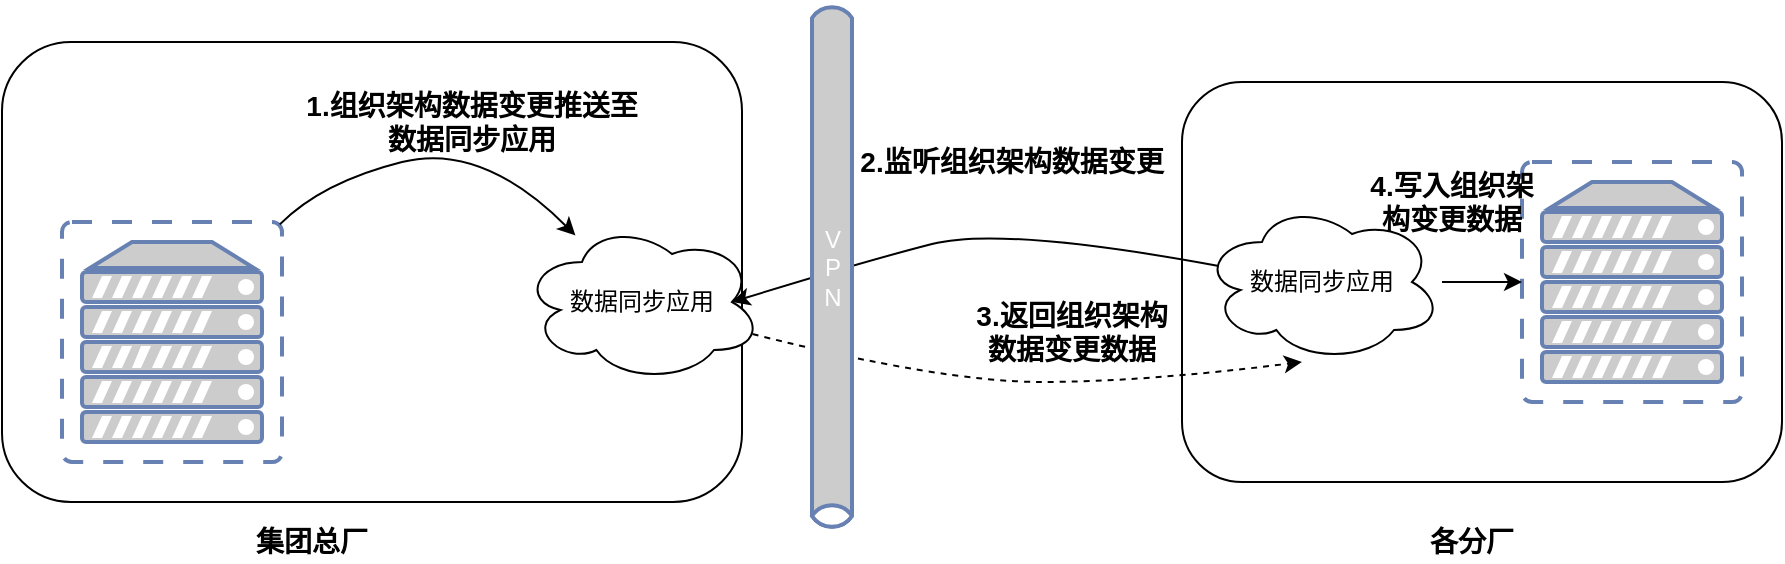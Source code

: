 <mxfile version="14.6.13" type="device"><diagram name="Page-1" id="822b0af5-4adb-64df-f703-e8dfc1f81529"><mxGraphModel dx="1024" dy="592" grid="1" gridSize="10" guides="1" tooltips="1" connect="1" arrows="1" fold="1" page="1" pageScale="1" pageWidth="1100" pageHeight="850" background="#ffffff" math="0" shadow="0"><root><mxCell id="0"/><mxCell id="1" parent="0"/><mxCell id="yY3PjJjaq1S7Rdi-cAXJ-57" value="" style="rounded=1;whiteSpace=wrap;html=1;fillColor=none;" parent="1" vertex="1"><mxGeometry x="100" y="230" width="370" height="230" as="geometry"/></mxCell><mxCell id="yY3PjJjaq1S7Rdi-cAXJ-56" value="" style="rounded=1;whiteSpace=wrap;html=1;fillColor=none;" parent="1" vertex="1"><mxGeometry x="690" y="250" width="300" height="200" as="geometry"/></mxCell><mxCell id="yY3PjJjaq1S7Rdi-cAXJ-1" value="" style="fontColor=#0066CC;verticalAlign=top;verticalLabelPosition=bottom;labelPosition=center;align=center;html=1;outlineConnect=0;fillColor=#CCCCCC;strokeColor=#6881B3;gradientColor=none;gradientDirection=north;strokeWidth=2;shape=mxgraph.networks.virtual_server;" parent="1" vertex="1"><mxGeometry x="130" y="320" width="110" height="120" as="geometry"/></mxCell><mxCell id="yY3PjJjaq1S7Rdi-cAXJ-3" value="数据同步应用" style="ellipse;shape=cloud;whiteSpace=wrap;html=1;" parent="1" vertex="1"><mxGeometry x="360" y="320" width="120" height="80" as="geometry"/></mxCell><mxCell id="yY3PjJjaq1S7Rdi-cAXJ-6" value="" style="fontColor=#0066CC;verticalAlign=top;verticalLabelPosition=bottom;labelPosition=center;align=center;html=1;outlineConnect=0;fillColor=#CCCCCC;strokeColor=#6881B3;gradientColor=none;gradientDirection=north;strokeWidth=2;shape=mxgraph.networks.virtual_server;" parent="1" vertex="1"><mxGeometry x="860" y="290" width="110" height="120" as="geometry"/></mxCell><mxCell id="yY3PjJjaq1S7Rdi-cAXJ-29" style="edgeStyle=orthogonalEdgeStyle;rounded=0;orthogonalLoop=1;jettySize=auto;html=1;" parent="1" source="yY3PjJjaq1S7Rdi-cAXJ-7" target="yY3PjJjaq1S7Rdi-cAXJ-6" edge="1"><mxGeometry relative="1" as="geometry"/></mxCell><mxCell id="yY3PjJjaq1S7Rdi-cAXJ-7" value="数据同步应用" style="ellipse;shape=cloud;whiteSpace=wrap;html=1;" parent="1" vertex="1"><mxGeometry x="700" y="310" width="120" height="80" as="geometry"/></mxCell><mxCell id="yY3PjJjaq1S7Rdi-cAXJ-13" value="&lt;b&gt;&lt;font style=&quot;font-size: 14px&quot;&gt;1.组织架构数据变更推送至数据同步应用&lt;/font&gt;&lt;/b&gt;" style="text;html=1;strokeColor=none;fillColor=none;align=center;verticalAlign=middle;whiteSpace=wrap;rounded=0;" parent="1" vertex="1"><mxGeometry x="250" y="260" width="170" height="20" as="geometry"/></mxCell><mxCell id="yY3PjJjaq1S7Rdi-cAXJ-20" value="&lt;span style=&quot;font-size: 14px&quot;&gt;&lt;b&gt;集团总厂&lt;/b&gt;&lt;/span&gt;" style="text;html=1;strokeColor=none;fillColor=none;align=center;verticalAlign=middle;whiteSpace=wrap;rounded=0;" parent="1" vertex="1"><mxGeometry x="220" y="470" width="70" height="20" as="geometry"/></mxCell><mxCell id="yY3PjJjaq1S7Rdi-cAXJ-23" value="" style="curved=1;endArrow=classic;html=1;entryX=0.875;entryY=0.5;entryDx=0;entryDy=0;entryPerimeter=0;exitX=0.07;exitY=0.4;exitDx=0;exitDy=0;exitPerimeter=0;" parent="1" source="yY3PjJjaq1S7Rdi-cAXJ-7" target="yY3PjJjaq1S7Rdi-cAXJ-3" edge="1"><mxGeometry width="50" height="50" relative="1" as="geometry"><mxPoint x="530" y="390" as="sourcePoint"/><mxPoint x="580" y="340" as="targetPoint"/><Array as="points"><mxPoint x="600" y="322"/><mxPoint x="530" y="340"/></Array></mxGeometry></mxCell><mxCell id="yY3PjJjaq1S7Rdi-cAXJ-24" value="" style="curved=1;endArrow=classic;html=1;exitX=0.96;exitY=0.7;exitDx=0;exitDy=0;exitPerimeter=0;dashed=1;" parent="1" source="yY3PjJjaq1S7Rdi-cAXJ-3" edge="1"><mxGeometry width="50" height="50" relative="1" as="geometry"><mxPoint x="600" y="440" as="sourcePoint"/><mxPoint x="750" y="390" as="targetPoint"/><Array as="points"><mxPoint x="570" y="400"/><mxPoint x="670" y="400"/></Array></mxGeometry></mxCell><mxCell id="yY3PjJjaq1S7Rdi-cAXJ-25" value="&lt;b&gt;&lt;font style=&quot;font-size: 14px&quot;&gt;2.监听组织架构数据变更&lt;/font&gt;&lt;/b&gt;" style="text;html=1;strokeColor=none;fillColor=none;align=center;verticalAlign=middle;whiteSpace=wrap;rounded=0;" parent="1" vertex="1"><mxGeometry x="520" y="280" width="170" height="20" as="geometry"/></mxCell><mxCell id="yY3PjJjaq1S7Rdi-cAXJ-26" value="&lt;b&gt;&lt;font style=&quot;font-size: 14px&quot;&gt;3.返回组织架构数据变更数据&lt;/font&gt;&lt;/b&gt;" style="text;html=1;strokeColor=none;fillColor=none;align=center;verticalAlign=middle;whiteSpace=wrap;rounded=0;" parent="1" vertex="1"><mxGeometry x="580" y="350" width="110" height="50" as="geometry"/></mxCell><mxCell id="yY3PjJjaq1S7Rdi-cAXJ-27" value="&lt;b&gt;&lt;font style=&quot;font-size: 14px&quot;&gt;4.写入组织架构变更数据&lt;/font&gt;&lt;/b&gt;" style="text;html=1;strokeColor=none;fillColor=none;align=center;verticalAlign=middle;whiteSpace=wrap;rounded=0;" parent="1" vertex="1"><mxGeometry x="780" y="300" width="90" height="20" as="geometry"/></mxCell><mxCell id="yY3PjJjaq1S7Rdi-cAXJ-59" value="&lt;b&gt;&lt;font style=&quot;font-size: 14px&quot;&gt;各分厂&lt;/font&gt;&lt;/b&gt;" style="text;html=1;strokeColor=none;fillColor=none;align=center;verticalAlign=middle;whiteSpace=wrap;rounded=0;" parent="1" vertex="1"><mxGeometry x="800" y="470" width="70" height="20" as="geometry"/></mxCell><mxCell id="yY3PjJjaq1S7Rdi-cAXJ-60" value="V&lt;br&gt;P&lt;br&gt;N" style="html=1;outlineConnect=0;fillColor=#CCCCCC;strokeColor=#6881B3;gradientColor=none;gradientDirection=north;strokeWidth=2;shape=mxgraph.networks.bus;gradientColor=none;gradientDirection=north;fontColor=#ffffff;perimeter=backbonePerimeter;backboneSize=20;direction=south;" parent="1" vertex="1"><mxGeometry x="500" y="210" width="30" height="265" as="geometry"/></mxCell><mxCell id="2AoOWnGfYeyAAlfQOvpO-1" value="" style="curved=1;endArrow=classic;html=1;exitX=0.99;exitY=0.01;exitDx=0;exitDy=0;exitPerimeter=0;" edge="1" parent="1" source="yY3PjJjaq1S7Rdi-cAXJ-1" target="yY3PjJjaq1S7Rdi-cAXJ-3"><mxGeometry width="50" height="50" relative="1" as="geometry"><mxPoint x="310" y="160" as="sourcePoint"/><mxPoint x="360" y="110" as="targetPoint"/><Array as="points"><mxPoint x="260" y="300"/><mxPoint x="340" y="280"/></Array></mxGeometry></mxCell></root></mxGraphModel></diagram></mxfile>
